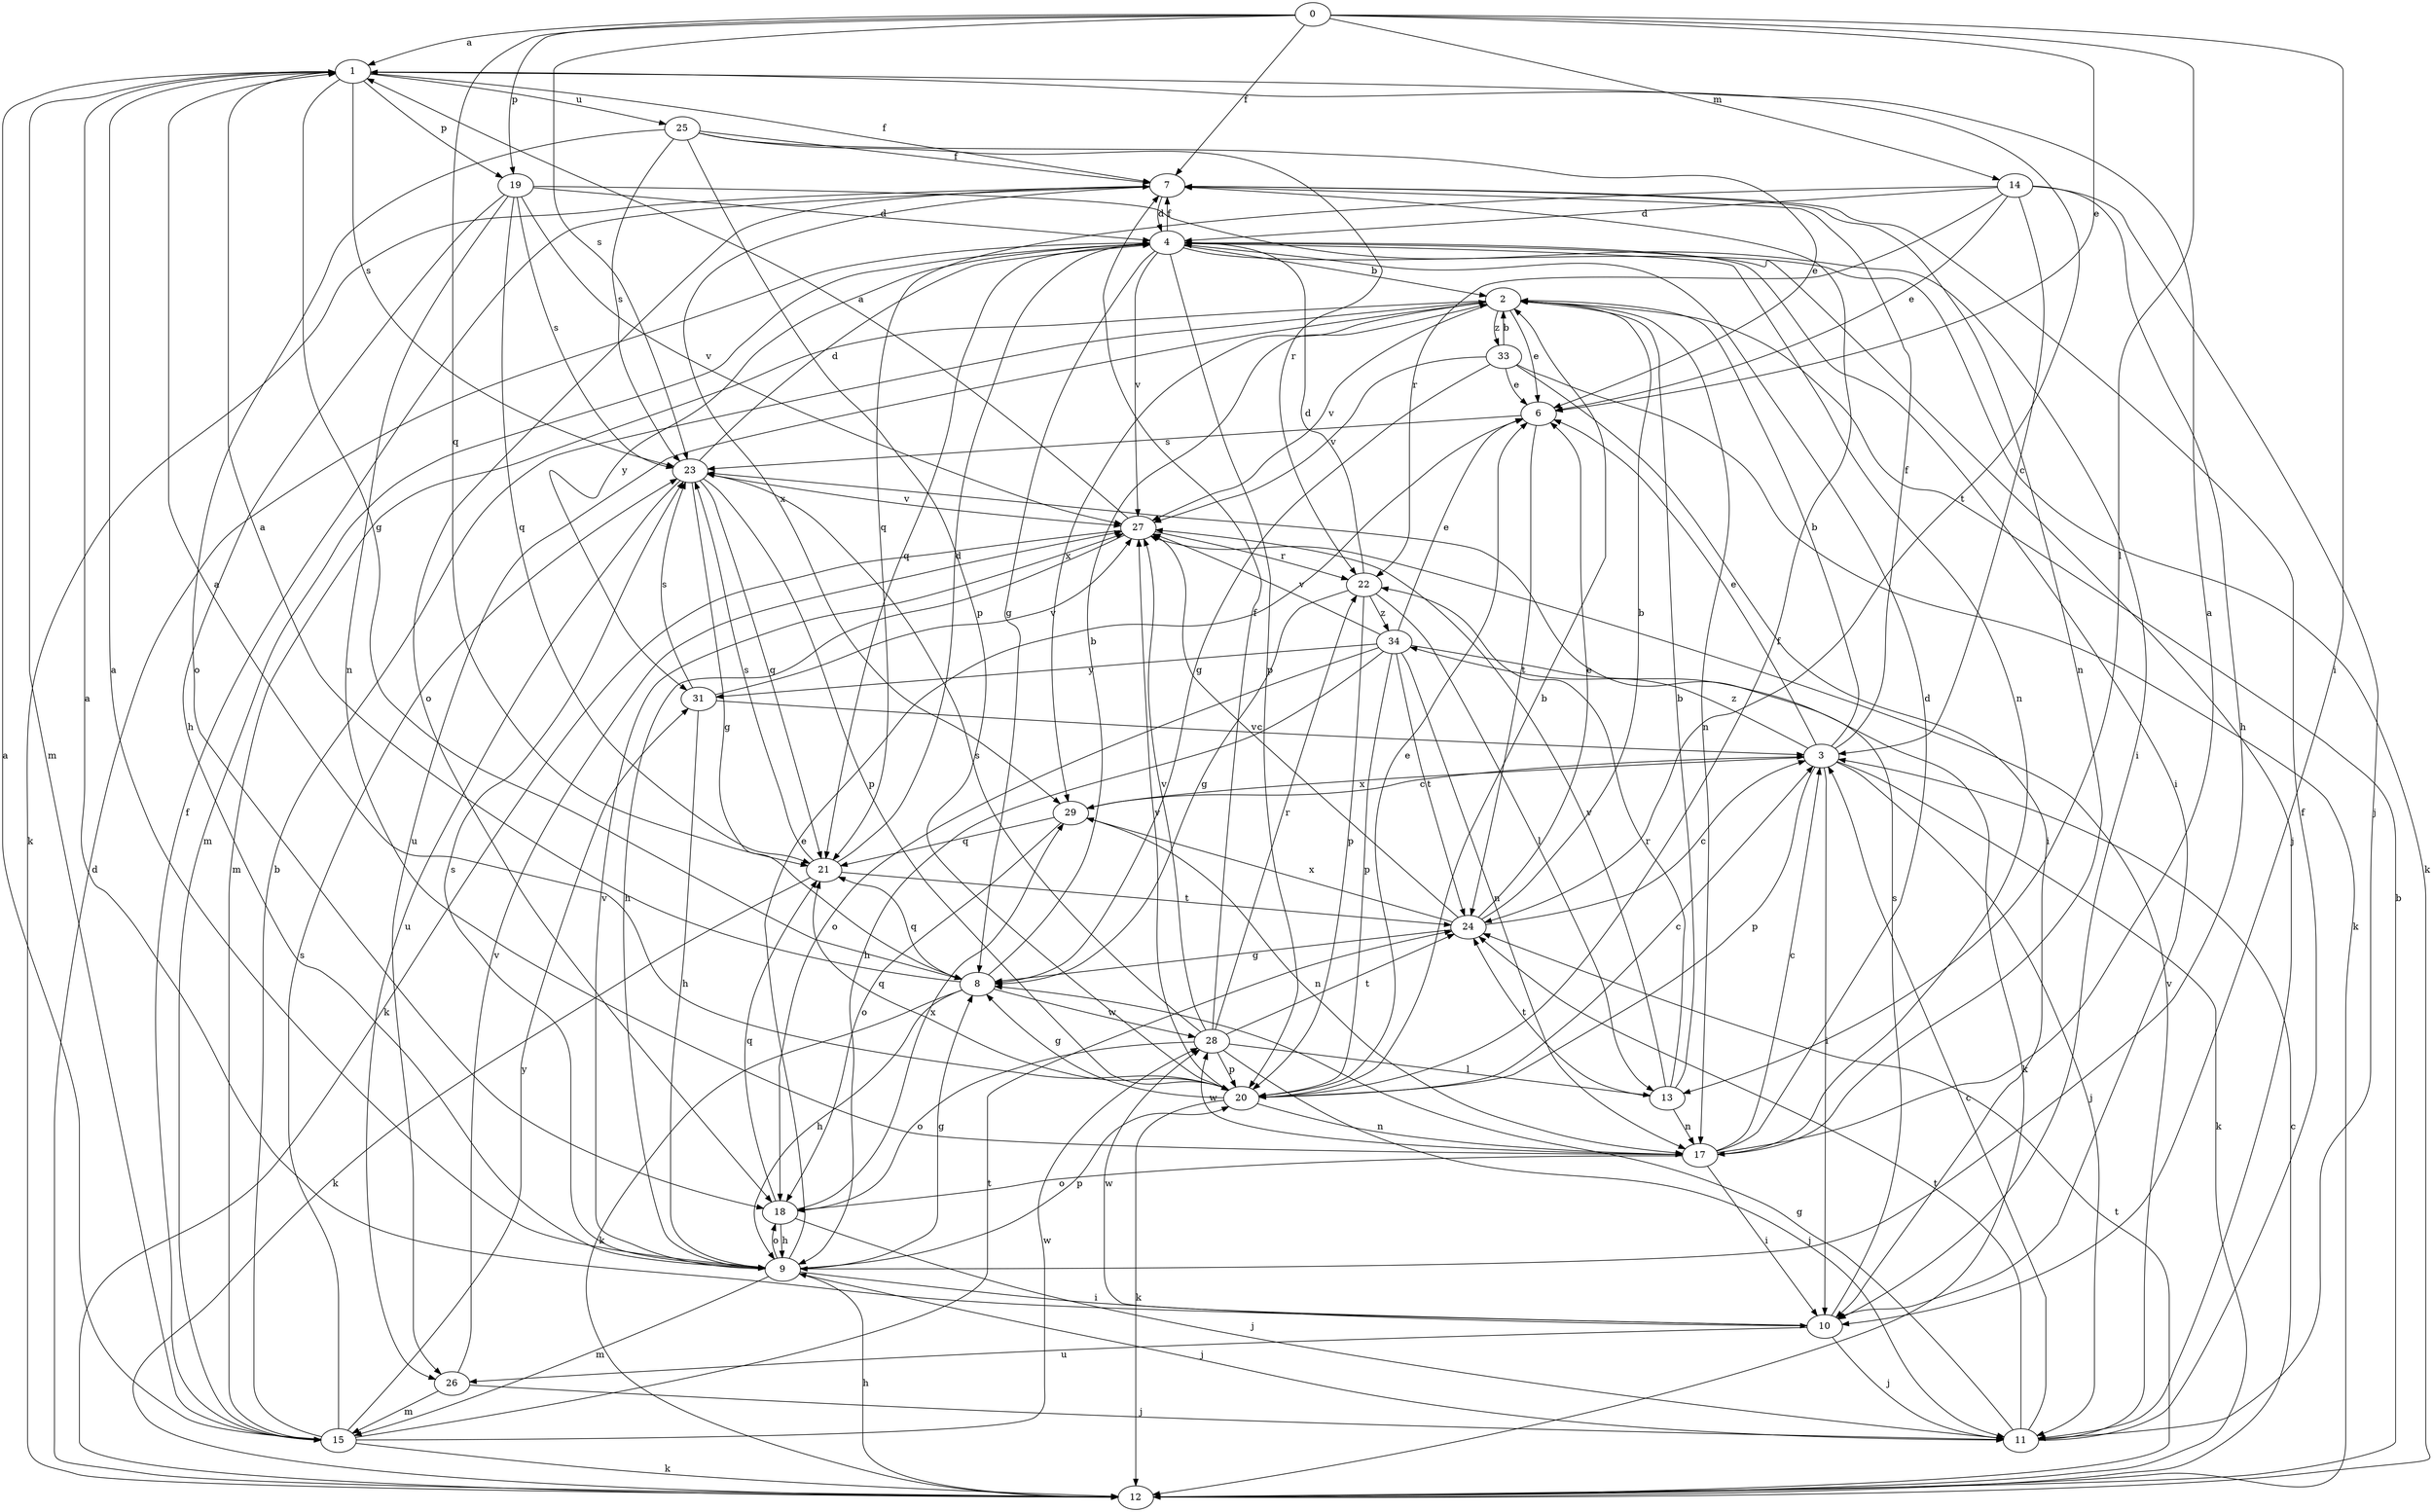 strict digraph  {
0;
1;
2;
3;
4;
6;
7;
8;
9;
10;
11;
12;
13;
14;
15;
17;
18;
19;
20;
21;
22;
23;
24;
25;
26;
27;
28;
29;
31;
33;
34;
0 -> 1  [label=a];
0 -> 6  [label=e];
0 -> 7  [label=f];
0 -> 10  [label=i];
0 -> 13  [label=l];
0 -> 14  [label=m];
0 -> 19  [label=p];
0 -> 21  [label=q];
0 -> 23  [label=s];
1 -> 7  [label=f];
1 -> 8  [label=g];
1 -> 15  [label=m];
1 -> 19  [label=p];
1 -> 23  [label=s];
1 -> 24  [label=t];
1 -> 25  [label=u];
2 -> 6  [label=e];
2 -> 15  [label=m];
2 -> 17  [label=n];
2 -> 26  [label=u];
2 -> 27  [label=v];
2 -> 29  [label=x];
2 -> 33  [label=z];
3 -> 2  [label=b];
3 -> 6  [label=e];
3 -> 7  [label=f];
3 -> 10  [label=i];
3 -> 11  [label=j];
3 -> 12  [label=k];
3 -> 20  [label=p];
3 -> 29  [label=x];
3 -> 34  [label=z];
4 -> 2  [label=b];
4 -> 7  [label=f];
4 -> 8  [label=g];
4 -> 10  [label=i];
4 -> 11  [label=j];
4 -> 12  [label=k];
4 -> 15  [label=m];
4 -> 17  [label=n];
4 -> 20  [label=p];
4 -> 21  [label=q];
4 -> 27  [label=v];
4 -> 31  [label=y];
6 -> 23  [label=s];
6 -> 24  [label=t];
7 -> 4  [label=d];
7 -> 12  [label=k];
7 -> 17  [label=n];
7 -> 18  [label=o];
7 -> 29  [label=x];
8 -> 1  [label=a];
8 -> 2  [label=b];
8 -> 9  [label=h];
8 -> 12  [label=k];
8 -> 21  [label=q];
8 -> 28  [label=w];
9 -> 1  [label=a];
9 -> 6  [label=e];
9 -> 8  [label=g];
9 -> 10  [label=i];
9 -> 11  [label=j];
9 -> 15  [label=m];
9 -> 18  [label=o];
9 -> 20  [label=p];
9 -> 23  [label=s];
9 -> 27  [label=v];
10 -> 1  [label=a];
10 -> 11  [label=j];
10 -> 23  [label=s];
10 -> 26  [label=u];
10 -> 28  [label=w];
11 -> 3  [label=c];
11 -> 7  [label=f];
11 -> 8  [label=g];
11 -> 24  [label=t];
11 -> 27  [label=v];
12 -> 2  [label=b];
12 -> 3  [label=c];
12 -> 4  [label=d];
12 -> 9  [label=h];
12 -> 24  [label=t];
13 -> 2  [label=b];
13 -> 17  [label=n];
13 -> 22  [label=r];
13 -> 24  [label=t];
13 -> 27  [label=v];
14 -> 3  [label=c];
14 -> 4  [label=d];
14 -> 6  [label=e];
14 -> 9  [label=h];
14 -> 11  [label=j];
14 -> 21  [label=q];
14 -> 22  [label=r];
15 -> 1  [label=a];
15 -> 2  [label=b];
15 -> 7  [label=f];
15 -> 12  [label=k];
15 -> 23  [label=s];
15 -> 24  [label=t];
15 -> 28  [label=w];
15 -> 31  [label=y];
17 -> 1  [label=a];
17 -> 3  [label=c];
17 -> 4  [label=d];
17 -> 10  [label=i];
17 -> 18  [label=o];
17 -> 28  [label=w];
18 -> 9  [label=h];
18 -> 11  [label=j];
18 -> 21  [label=q];
18 -> 29  [label=x];
19 -> 4  [label=d];
19 -> 9  [label=h];
19 -> 10  [label=i];
19 -> 17  [label=n];
19 -> 21  [label=q];
19 -> 23  [label=s];
19 -> 27  [label=v];
20 -> 1  [label=a];
20 -> 2  [label=b];
20 -> 3  [label=c];
20 -> 6  [label=e];
20 -> 7  [label=f];
20 -> 8  [label=g];
20 -> 12  [label=k];
20 -> 17  [label=n];
20 -> 21  [label=q];
20 -> 27  [label=v];
21 -> 4  [label=d];
21 -> 12  [label=k];
21 -> 23  [label=s];
21 -> 24  [label=t];
22 -> 4  [label=d];
22 -> 8  [label=g];
22 -> 13  [label=l];
22 -> 20  [label=p];
22 -> 34  [label=z];
23 -> 4  [label=d];
23 -> 8  [label=g];
23 -> 20  [label=p];
23 -> 21  [label=q];
23 -> 26  [label=u];
23 -> 27  [label=v];
24 -> 2  [label=b];
24 -> 3  [label=c];
24 -> 6  [label=e];
24 -> 8  [label=g];
24 -> 27  [label=v];
24 -> 29  [label=x];
25 -> 6  [label=e];
25 -> 7  [label=f];
25 -> 18  [label=o];
25 -> 20  [label=p];
25 -> 22  [label=r];
25 -> 23  [label=s];
26 -> 11  [label=j];
26 -> 15  [label=m];
26 -> 27  [label=v];
27 -> 1  [label=a];
27 -> 9  [label=h];
27 -> 12  [label=k];
27 -> 22  [label=r];
28 -> 7  [label=f];
28 -> 11  [label=j];
28 -> 13  [label=l];
28 -> 18  [label=o];
28 -> 20  [label=p];
28 -> 22  [label=r];
28 -> 23  [label=s];
28 -> 24  [label=t];
28 -> 27  [label=v];
29 -> 3  [label=c];
29 -> 17  [label=n];
29 -> 18  [label=o];
29 -> 21  [label=q];
31 -> 3  [label=c];
31 -> 9  [label=h];
31 -> 23  [label=s];
31 -> 27  [label=v];
33 -> 2  [label=b];
33 -> 6  [label=e];
33 -> 8  [label=g];
33 -> 10  [label=i];
33 -> 12  [label=k];
33 -> 27  [label=v];
34 -> 6  [label=e];
34 -> 9  [label=h];
34 -> 12  [label=k];
34 -> 17  [label=n];
34 -> 18  [label=o];
34 -> 20  [label=p];
34 -> 24  [label=t];
34 -> 27  [label=v];
34 -> 31  [label=y];
}
